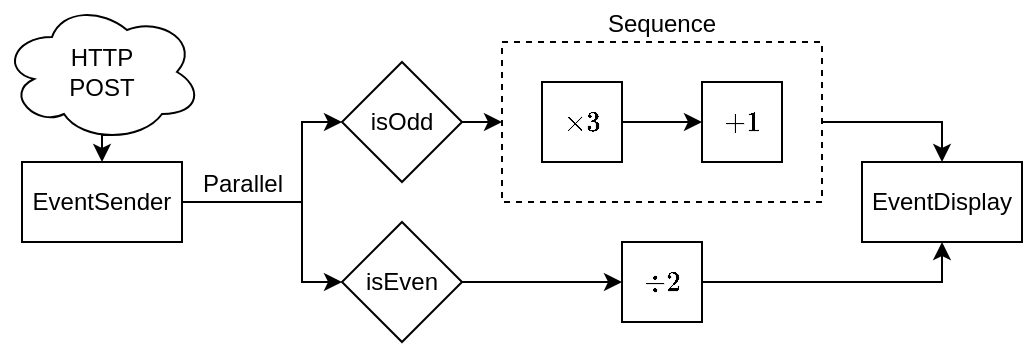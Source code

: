 <mxfile version="23.1.5" type="device">
  <diagram name="Page-1" id="X86dHLCzzZz9ufBP1fsp">
    <mxGraphModel dx="1114" dy="877" grid="1" gridSize="10" guides="1" tooltips="1" connect="1" arrows="1" fold="1" page="1" pageScale="1" pageWidth="850" pageHeight="1100" math="1" shadow="0">
      <root>
        <mxCell id="0" />
        <mxCell id="1" parent="0" />
        <mxCell id="M77h6aPgZ2FkDowmfAF2-14" style="edgeStyle=orthogonalEdgeStyle;rounded=0;orthogonalLoop=1;jettySize=auto;html=1;exitX=1;exitY=0.5;exitDx=0;exitDy=0;entryX=0.5;entryY=0;entryDx=0;entryDy=0;" parent="1" source="M77h6aPgZ2FkDowmfAF2-11" target="M77h6aPgZ2FkDowmfAF2-3" edge="1">
          <mxGeometry relative="1" as="geometry" />
        </mxCell>
        <mxCell id="M77h6aPgZ2FkDowmfAF2-11" value="Sequence" style="rounded=0;whiteSpace=wrap;html=1;fillColor=none;dashed=1;labelPosition=center;verticalLabelPosition=top;align=center;verticalAlign=bottom;" parent="1" vertex="1">
          <mxGeometry x="480" y="500" width="160" height="80" as="geometry" />
        </mxCell>
        <mxCell id="M77h6aPgZ2FkDowmfAF2-25" style="edgeStyle=orthogonalEdgeStyle;rounded=0;orthogonalLoop=1;jettySize=auto;html=1;exitX=1;exitY=0.5;exitDx=0;exitDy=0;entryX=0;entryY=0.5;entryDx=0;entryDy=0;" parent="1" source="M77h6aPgZ2FkDowmfAF2-1" target="M77h6aPgZ2FkDowmfAF2-22" edge="1">
          <mxGeometry relative="1" as="geometry">
            <Array as="points">
              <mxPoint x="380" y="580" />
              <mxPoint x="380" y="540" />
            </Array>
          </mxGeometry>
        </mxCell>
        <mxCell id="M77h6aPgZ2FkDowmfAF2-26" style="edgeStyle=orthogonalEdgeStyle;rounded=0;orthogonalLoop=1;jettySize=auto;html=1;exitX=1;exitY=0.5;exitDx=0;exitDy=0;entryX=0;entryY=0.5;entryDx=0;entryDy=0;" parent="1" source="M77h6aPgZ2FkDowmfAF2-1" target="M77h6aPgZ2FkDowmfAF2-23" edge="1">
          <mxGeometry relative="1" as="geometry">
            <Array as="points">
              <mxPoint x="380" y="580" />
              <mxPoint x="380" y="620" />
            </Array>
          </mxGeometry>
        </mxCell>
        <mxCell id="M77h6aPgZ2FkDowmfAF2-1" value="EventSender" style="rounded=0;whiteSpace=wrap;html=1;" parent="1" vertex="1">
          <mxGeometry x="240" y="560" width="80" height="40" as="geometry" />
        </mxCell>
        <mxCell id="M77h6aPgZ2FkDowmfAF2-10" style="edgeStyle=orthogonalEdgeStyle;rounded=0;orthogonalLoop=1;jettySize=auto;html=1;exitX=1;exitY=0.5;exitDx=0;exitDy=0;entryX=0;entryY=0.5;entryDx=0;entryDy=0;" parent="1" source="M77h6aPgZ2FkDowmfAF2-2" target="M77h6aPgZ2FkDowmfAF2-9" edge="1">
          <mxGeometry relative="1" as="geometry" />
        </mxCell>
        <mxCell id="M77h6aPgZ2FkDowmfAF2-2" value="$$\times 3$$" style="rounded=0;whiteSpace=wrap;html=1;" parent="1" vertex="1">
          <mxGeometry x="500" y="520" width="40" height="40" as="geometry" />
        </mxCell>
        <mxCell id="M77h6aPgZ2FkDowmfAF2-3" value="EventDisplay" style="rounded=0;whiteSpace=wrap;html=1;" parent="1" vertex="1">
          <mxGeometry x="660" y="560" width="80" height="40" as="geometry" />
        </mxCell>
        <mxCell id="wyhASi7YTLZHIsvZY4R0-1" style="edgeStyle=orthogonalEdgeStyle;rounded=0;orthogonalLoop=1;jettySize=auto;html=1;exitX=1;exitY=0.5;exitDx=0;exitDy=0;entryX=0.5;entryY=1;entryDx=0;entryDy=0;" parent="1" source="M77h6aPgZ2FkDowmfAF2-6" target="M77h6aPgZ2FkDowmfAF2-3" edge="1">
          <mxGeometry relative="1" as="geometry" />
        </mxCell>
        <mxCell id="M77h6aPgZ2FkDowmfAF2-6" value="$$\div 2$$" style="rounded=0;whiteSpace=wrap;html=1;" parent="1" vertex="1">
          <mxGeometry x="540" y="600" width="40" height="40" as="geometry" />
        </mxCell>
        <mxCell id="M77h6aPgZ2FkDowmfAF2-9" value="$$+1$$" style="rounded=0;whiteSpace=wrap;html=1;" parent="1" vertex="1">
          <mxGeometry x="580" y="520" width="40" height="40" as="geometry" />
        </mxCell>
        <mxCell id="M77h6aPgZ2FkDowmfAF2-27" style="edgeStyle=orthogonalEdgeStyle;rounded=0;orthogonalLoop=1;jettySize=auto;html=1;exitX=1;exitY=0.5;exitDx=0;exitDy=0;entryX=0;entryY=0.5;entryDx=0;entryDy=0;" parent="1" source="M77h6aPgZ2FkDowmfAF2-22" target="M77h6aPgZ2FkDowmfAF2-11" edge="1">
          <mxGeometry relative="1" as="geometry" />
        </mxCell>
        <mxCell id="M77h6aPgZ2FkDowmfAF2-22" value="isOdd" style="rhombus;whiteSpace=wrap;html=1;" parent="1" vertex="1">
          <mxGeometry x="400" y="510" width="60" height="60" as="geometry" />
        </mxCell>
        <mxCell id="M77h6aPgZ2FkDowmfAF2-28" style="edgeStyle=orthogonalEdgeStyle;rounded=0;orthogonalLoop=1;jettySize=auto;html=1;exitX=1;exitY=0.5;exitDx=0;exitDy=0;entryX=0;entryY=0.5;entryDx=0;entryDy=0;" parent="1" source="M77h6aPgZ2FkDowmfAF2-23" target="M77h6aPgZ2FkDowmfAF2-6" edge="1">
          <mxGeometry relative="1" as="geometry" />
        </mxCell>
        <mxCell id="M77h6aPgZ2FkDowmfAF2-23" value="isEven" style="rhombus;whiteSpace=wrap;html=1;" parent="1" vertex="1">
          <mxGeometry x="400" y="590" width="60" height="60" as="geometry" />
        </mxCell>
        <mxCell id="M77h6aPgZ2FkDowmfAF2-32" value="Parallel" style="text;html=1;align=center;verticalAlign=middle;resizable=0;points=[];autosize=1;strokeColor=none;fillColor=none;" parent="1" vertex="1">
          <mxGeometry x="320" y="556" width="60" height="30" as="geometry" />
        </mxCell>
        <mxCell id="Tm0leMAarxx7rX5Nj6qp-2" style="edgeStyle=orthogonalEdgeStyle;rounded=0;orthogonalLoop=1;jettySize=auto;html=1;exitX=0.55;exitY=0.95;exitDx=0;exitDy=0;exitPerimeter=0;entryX=0.5;entryY=0;entryDx=0;entryDy=0;" edge="1" parent="1" source="Tm0leMAarxx7rX5Nj6qp-1" target="M77h6aPgZ2FkDowmfAF2-1">
          <mxGeometry relative="1" as="geometry" />
        </mxCell>
        <mxCell id="Tm0leMAarxx7rX5Nj6qp-1" value="HTTP&lt;br&gt;POST" style="ellipse;shape=cloud;whiteSpace=wrap;html=1;verticalAlign=middle;align=center;" vertex="1" parent="1">
          <mxGeometry x="230" y="480" width="100" height="70" as="geometry" />
        </mxCell>
      </root>
    </mxGraphModel>
  </diagram>
</mxfile>
